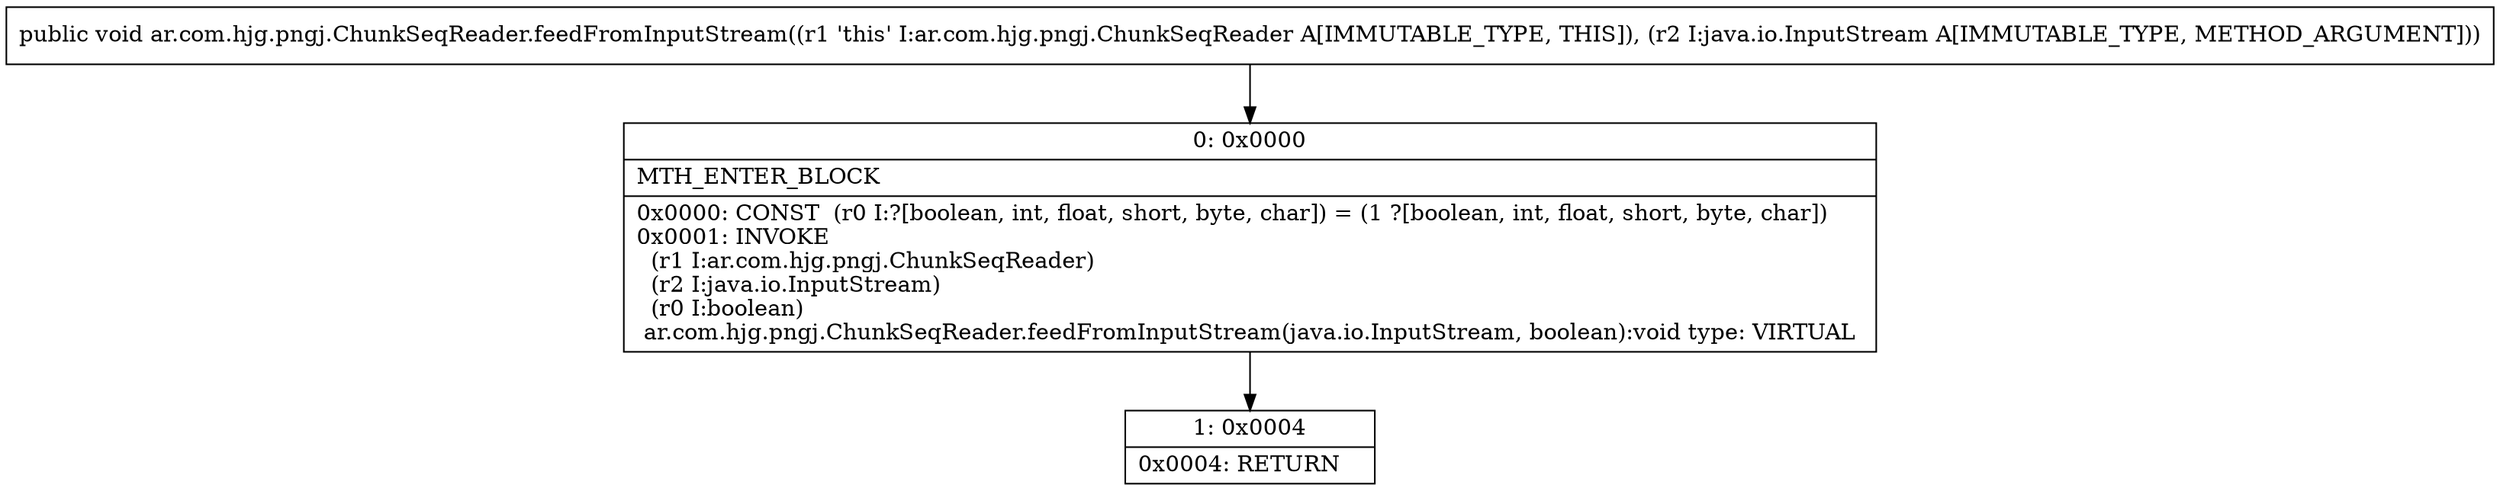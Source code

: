 digraph "CFG forar.com.hjg.pngj.ChunkSeqReader.feedFromInputStream(Ljava\/io\/InputStream;)V" {
Node_0 [shape=record,label="{0\:\ 0x0000|MTH_ENTER_BLOCK\l|0x0000: CONST  (r0 I:?[boolean, int, float, short, byte, char]) = (1 ?[boolean, int, float, short, byte, char]) \l0x0001: INVOKE  \l  (r1 I:ar.com.hjg.pngj.ChunkSeqReader)\l  (r2 I:java.io.InputStream)\l  (r0 I:boolean)\l ar.com.hjg.pngj.ChunkSeqReader.feedFromInputStream(java.io.InputStream, boolean):void type: VIRTUAL \l}"];
Node_1 [shape=record,label="{1\:\ 0x0004|0x0004: RETURN   \l}"];
MethodNode[shape=record,label="{public void ar.com.hjg.pngj.ChunkSeqReader.feedFromInputStream((r1 'this' I:ar.com.hjg.pngj.ChunkSeqReader A[IMMUTABLE_TYPE, THIS]), (r2 I:java.io.InputStream A[IMMUTABLE_TYPE, METHOD_ARGUMENT])) }"];
MethodNode -> Node_0;
Node_0 -> Node_1;
}

